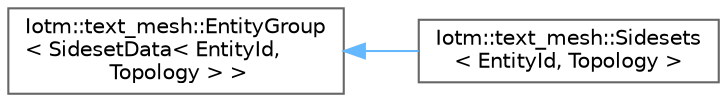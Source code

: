 digraph "Graphical Class Hierarchy"
{
 // INTERACTIVE_SVG=YES
 // LATEX_PDF_SIZE
  bgcolor="transparent";
  edge [fontname=Helvetica,fontsize=10,labelfontname=Helvetica,labelfontsize=10];
  node [fontname=Helvetica,fontsize=10,shape=box,height=0.2,width=0.4];
  rankdir="LR";
  Node0 [id="Node000000",label="Iotm::text_mesh::EntityGroup\l\< SidesetData\< EntityId,\l Topology \> \>",height=0.2,width=0.4,color="grey40", fillcolor="white", style="filled",URL="$classIotm_1_1text__mesh_1_1EntityGroup.html",tooltip=" "];
  Node0 -> Node1 [id="edge289_Node000000_Node000001",dir="back",color="steelblue1",style="solid",tooltip=" "];
  Node1 [id="Node000001",label="Iotm::text_mesh::Sidesets\l\< EntityId, Topology \>",height=0.2,width=0.4,color="grey40", fillcolor="white", style="filled",URL="$classIotm_1_1text__mesh_1_1Sidesets.html",tooltip=" "];
}
